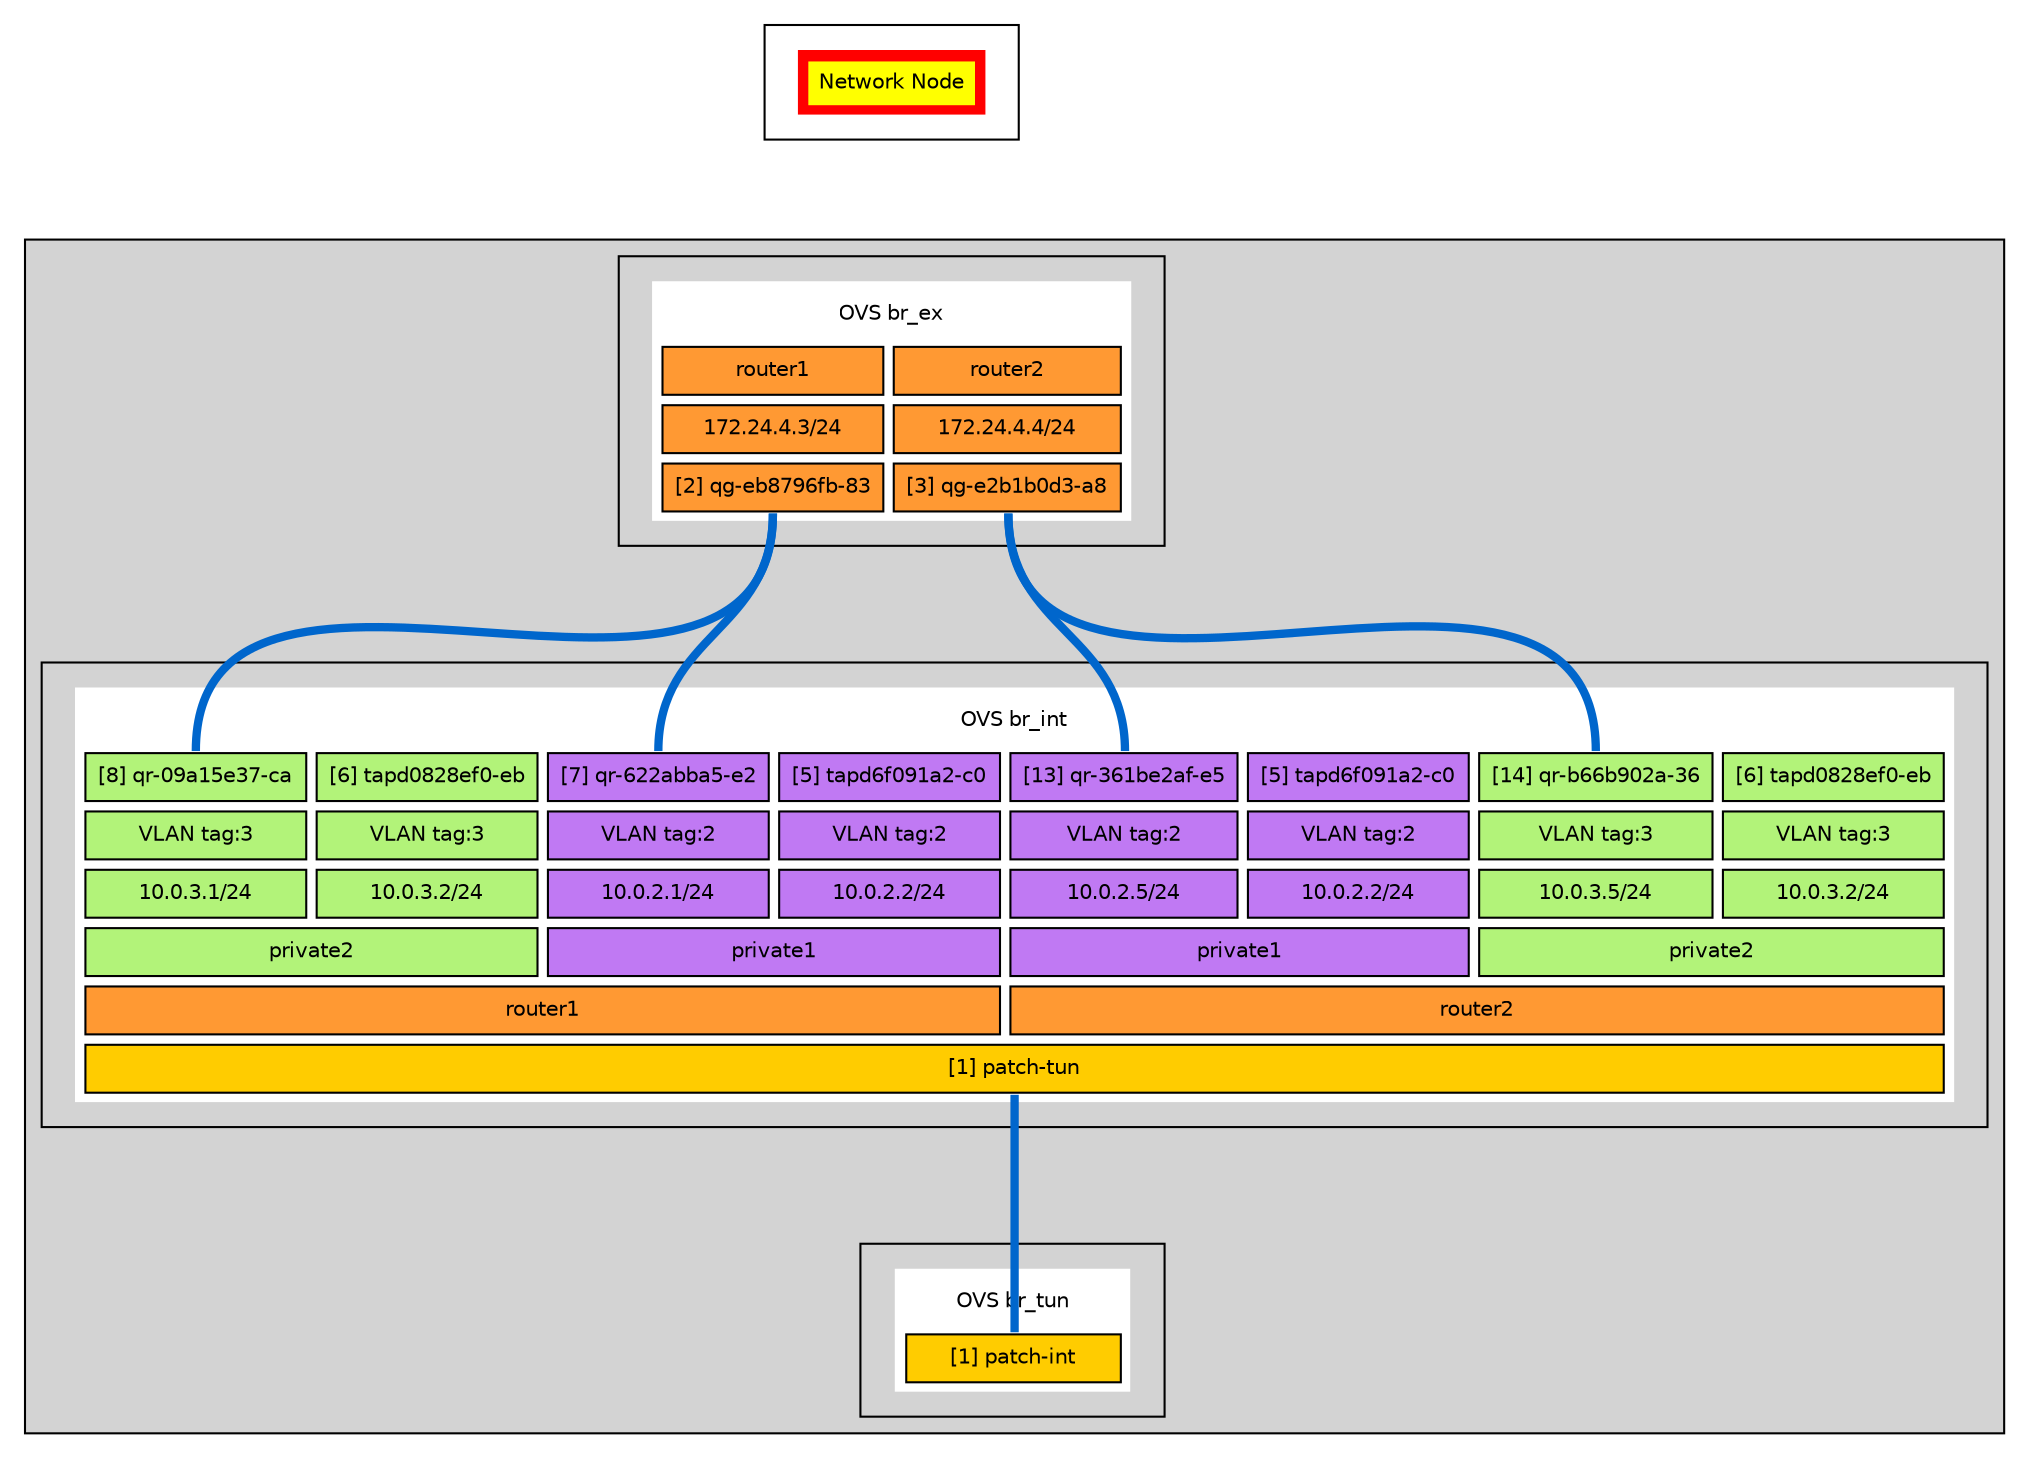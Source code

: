 digraph DON_network {
graph [fontsize=10 fontname="Helvetica"];
node [fontsize=10 fontname="Helvetica"];
rankdir = TB;
ranksep = 1;
concentrate = true;
compound = true;
edge [dir=none]

subgraph cluster_NetworkNode {
NetworkNode [ shape = plaintext, label = <
<TABLE BORDER="0" CELLBORDER="1" CELLSPACING="5" CELLPADDING="5" BGCOLOR="red">
<TR>
<TD COLSPAN="1" BORDER="0" BGCOLOR="yellow" PORT="NetworkNode">Network Node</TD>
</TR>
</TABLE>>];

}

subgraph cluster_OVS {
style=filled
subgraph cluster_br_ex {
br_ex [ shape = plaintext, label = <
<TABLE BORDER="0" CELLBORDER="1" CELLSPACING="5" CELLPADDING="5" BGCOLOR="white">
<TR>
<TD COLSPAN="2" BORDER="0" BGCOLOR="white" PORT="OVSbr_ex">OVS br_ex</TD>
</TR>
<TR>
<TD ROWSPAN="1" COLSPAN="1" BGCOLOR="#ff9933" PORT="router1">router1</TD>
<TD ROWSPAN="1" COLSPAN="1" BGCOLOR="#ff9933" PORT="router2">router2</TD>
</TR>
<TR>
<TD ROWSPAN="1" COLSPAN="1" BGCOLOR="#ff9933" PORT="172.24.4.3/24">172.24.4.3/24</TD>
<TD ROWSPAN="1" COLSPAN="1" BGCOLOR="#ff9933" PORT="172.24.4.4/24">172.24.4.4/24</TD>
</TR>
<TR>
<TD ROWSPAN="1" COLSPAN="1" BGCOLOR="#ff9933" PORT="qg_eb8796fb_83">[2] qg-eb8796fb-83</TD>
<TD ROWSPAN="1" COLSPAN="1" BGCOLOR="#ff9933" PORT="qg_e2b1b0d3_a8">[3] qg-e2b1b0d3-a8</TD>
</TR>
</TABLE>>];

}

subgraph cluster_network_br_int {
network_br_int [ shape = plaintext, label = <
<TABLE BORDER="0" CELLBORDER="1" CELLSPACING="5" CELLPADDING="5" BGCOLOR="white">
<TR>
<TD COLSPAN="8" BORDER="0" BGCOLOR="white" PORT="OVSbr_int">OVS br_int</TD>
</TR>
<TR>
<TD ROWSPAN="1" COLSPAN="1" BGCOLOR="#b2f379" PORT="qr_09a15e37_ca">[8] qr-09a15e37-ca</TD>
<TD ROWSPAN="1" COLSPAN="1" BGCOLOR="#b2f379" PORT="tapd0828ef0_eb">[6] tapd0828ef0-eb</TD>
<TD ROWSPAN="1" COLSPAN="1" BGCOLOR="#c079f3" PORT="qr_622abba5_e2">[7] qr-622abba5-e2</TD>
<TD ROWSPAN="1" COLSPAN="1" BGCOLOR="#c079f3" PORT="tapd6f091a2_c0">[5] tapd6f091a2-c0</TD>
<TD ROWSPAN="1" COLSPAN="1" BGCOLOR="#c079f3" PORT="qr_361be2af_e5">[13] qr-361be2af-e5</TD>
<TD ROWSPAN="1" COLSPAN="1" BGCOLOR="#c079f3" PORT="tapd6f091a2_c0">[5] tapd6f091a2-c0</TD>
<TD ROWSPAN="1" COLSPAN="1" BGCOLOR="#b2f379" PORT="qr_b66b902a_36">[14] qr-b66b902a-36</TD>
<TD ROWSPAN="1" COLSPAN="1" BGCOLOR="#b2f379" PORT="tapd0828ef0_eb">[6] tapd0828ef0-eb</TD>
</TR>
<TR>
<TD ROWSPAN="1" COLSPAN="1" BGCOLOR="#b2f379" PORT="qr_09a15e37_catag_3">VLAN tag:3</TD>
<TD ROWSPAN="1" COLSPAN="1" BGCOLOR="#b2f379" PORT="tapd0828ef0_ebtag_3">VLAN tag:3</TD>
<TD ROWSPAN="1" COLSPAN="1" BGCOLOR="#c079f3" PORT="qr_622abba5_e2tag_2">VLAN tag:2</TD>
<TD ROWSPAN="1" COLSPAN="1" BGCOLOR="#c079f3" PORT="tapd6f091a2_c0tag_2">VLAN tag:2</TD>
<TD ROWSPAN="1" COLSPAN="1" BGCOLOR="#c079f3" PORT="qr_361be2af_e5tag_2">VLAN tag:2</TD>
<TD ROWSPAN="1" COLSPAN="1" BGCOLOR="#c079f3" PORT="tapd6f091a2_c0tag_2">VLAN tag:2</TD>
<TD ROWSPAN="1" COLSPAN="1" BGCOLOR="#b2f379" PORT="qr_b66b902a_36tag_3">VLAN tag:3</TD>
<TD ROWSPAN="1" COLSPAN="1" BGCOLOR="#b2f379" PORT="tapd0828ef0_ebtag_3">VLAN tag:3</TD>
</TR>
<TR>
<TD ROWSPAN="1" COLSPAN="1" BGCOLOR="#b2f379" PORT="qr_09a15e37_ca10.0.3.1/24">10.0.3.1/24</TD>
<TD ROWSPAN="1" COLSPAN="1" BGCOLOR="#b2f379" PORT="tapd0828ef0_eb10.0.3.2/24">10.0.3.2/24</TD>
<TD ROWSPAN="1" COLSPAN="1" BGCOLOR="#c079f3" PORT="qr_622abba5_e210.0.2.1/24">10.0.2.1/24</TD>
<TD ROWSPAN="1" COLSPAN="1" BGCOLOR="#c079f3" PORT="tapd6f091a2_c010.0.2.2/24">10.0.2.2/24</TD>
<TD ROWSPAN="1" COLSPAN="1" BGCOLOR="#c079f3" PORT="qr_361be2af_e510.0.2.5/24">10.0.2.5/24</TD>
<TD ROWSPAN="1" COLSPAN="1" BGCOLOR="#c079f3" PORT="tapd6f091a2_c010.0.2.2/24">10.0.2.2/24</TD>
<TD ROWSPAN="1" COLSPAN="1" BGCOLOR="#b2f379" PORT="qr_b66b902a_3610.0.3.5/24">10.0.3.5/24</TD>
<TD ROWSPAN="1" COLSPAN="1" BGCOLOR="#b2f379" PORT="tapd0828ef0_eb10.0.3.2/24">10.0.3.2/24</TD>
</TR>
<TR>
<TD ROWSPAN="1" COLSPAN="2" BGCOLOR="#b2f379" PORT="private2">private2</TD>
<TD ROWSPAN="1" COLSPAN="2" BGCOLOR="#c079f3" PORT="private1">private1</TD>
<TD ROWSPAN="1" COLSPAN="2" BGCOLOR="#c079f3" PORT="private1">private1</TD>
<TD ROWSPAN="1" COLSPAN="2" BGCOLOR="#b2f379" PORT="private2">private2</TD>
</TR>
<TR>
<TD ROWSPAN="1" COLSPAN="4" BGCOLOR="#ff9933" PORT="router1">router1</TD>
<TD ROWSPAN="1" COLSPAN="4" BGCOLOR="#ff9933" PORT="router2">router2</TD>
</TR>
<TR>
<TD ROWSPAN="1" COLSPAN="8" BGCOLOR="#ffcc00" PORT="patch_tun">[1] patch-tun</TD>
</TR>
</TABLE>>];

}

subgraph cluster_network_br_tun {
network_br_tun [ shape = plaintext, label = <
<TABLE BORDER="0" CELLBORDER="1" CELLSPACING="5" CELLPADDING="5" BGCOLOR="white">
<TR>
<TD COLSPAN="7" BORDER="0" BGCOLOR="white" PORT="OVSbr_tun">OVS br_tun</TD>
</TR>
<TR>
<TD ROWSPAN="1" COLSPAN="7" BGCOLOR="#ffcc00" PORT="patch_int">[1] patch-int</TD>
</TR>
</TABLE>>];

}

}

NetworkNode:s -> br_ex:n [color = "#0066cc", penwidth = "4", style="invis"]
network_br_int:patch_tun:s -> network_br_tun:patch_int:n [color = "#0066cc", penwidth = "4"]
br_ex:qg_e2b1b0d3_a8:s -> network_br_int:qr_361be2af_e5:n [color = "#0066cc", penwidth = "4"]
br_ex:qg_e2b1b0d3_a8:s -> network_br_int:qr_b66b902a_36:n [color = "#0066cc", penwidth = "4"]
br_ex:qg_eb8796fb_83:s -> network_br_int:qr_09a15e37_ca:n [color = "#0066cc", penwidth = "4"]
br_ex:qg_eb8796fb_83:s -> network_br_int:qr_622abba5_e2:n [color = "#0066cc", penwidth = "4"]

}

